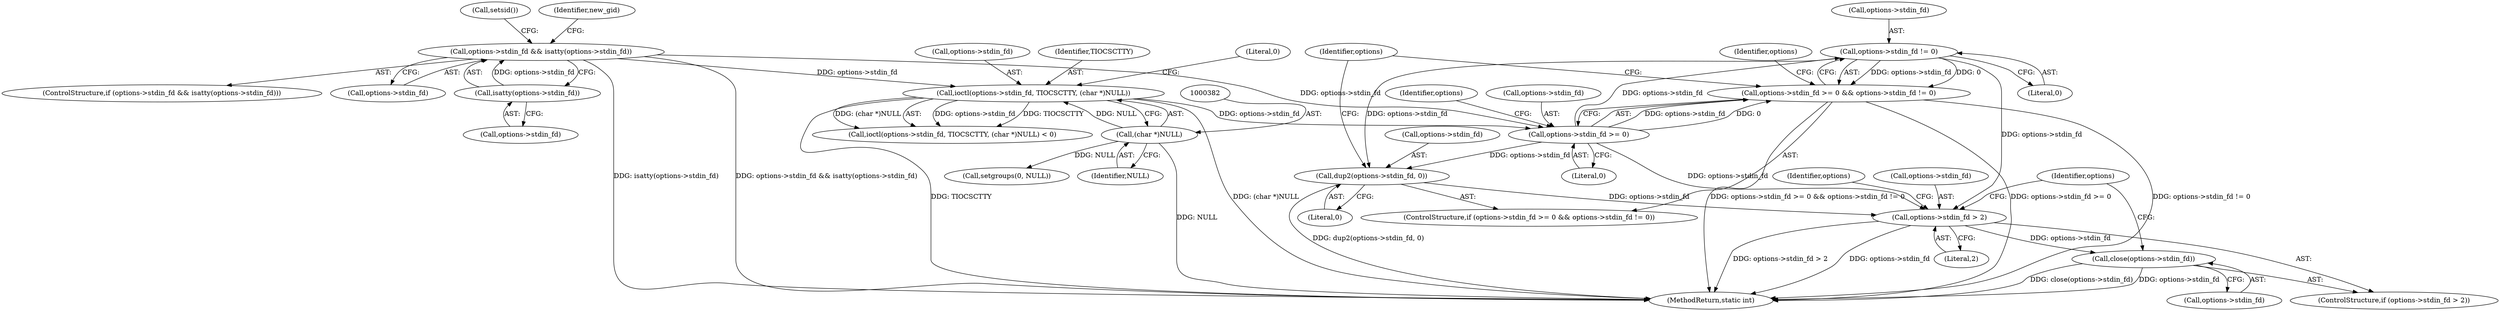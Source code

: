 digraph "0_lxc_81f466d05f2a89cb4f122ef7f593ff3f279b165c@API" {
"1000628" [label="(Call,options->stdin_fd != 0)"];
"1000623" [label="(Call,options->stdin_fd >= 0)"];
"1000376" [label="(Call,ioctl(options->stdin_fd, TIOCSCTTY, (char *)NULL))"];
"1000352" [label="(Call,options->stdin_fd && isatty(options->stdin_fd))"];
"1000356" [label="(Call,isatty(options->stdin_fd))"];
"1000381" [label="(Call,(char *)NULL)"];
"1000622" [label="(Call,options->stdin_fd >= 0 && options->stdin_fd != 0)"];
"1000633" [label="(Call,dup2(options->stdin_fd, 0))"];
"1000673" [label="(Call,options->stdin_fd > 2)"];
"1000678" [label="(Call,close(options->stdin_fd))"];
"1000632" [label="(Literal,0)"];
"1000630" [label="(Identifier,options)"];
"1000380" [label="(Identifier,TIOCSCTTY)"];
"1000677" [label="(Literal,2)"];
"1000633" [label="(Call,dup2(options->stdin_fd, 0))"];
"1000635" [label="(Identifier,options)"];
"1000375" [label="(Call,ioctl(options->stdin_fd, TIOCSCTTY, (char *)NULL) < 0)"];
"1000384" [label="(Literal,0)"];
"1000376" [label="(Call,ioctl(options->stdin_fd, TIOCSCTTY, (char *)NULL))"];
"1000629" [label="(Call,options->stdin_fd)"];
"1000685" [label="(Identifier,options)"];
"1000680" [label="(Identifier,options)"];
"1000377" [label="(Call,options->stdin_fd)"];
"1000634" [label="(Call,options->stdin_fd)"];
"1000627" [label="(Literal,0)"];
"1000744" [label="(MethodReturn,static int)"];
"1000678" [label="(Call,close(options->stdin_fd))"];
"1000679" [label="(Call,options->stdin_fd)"];
"1000351" [label="(ControlStructure,if (options->stdin_fd && isatty(options->stdin_fd)))"];
"1000673" [label="(Call,options->stdin_fd > 2)"];
"1000381" [label="(Call,(char *)NULL)"];
"1000363" [label="(Call,setsid())"];
"1000628" [label="(Call,options->stdin_fd != 0)"];
"1000674" [label="(Call,options->stdin_fd)"];
"1000356" [label="(Call,isatty(options->stdin_fd))"];
"1000353" [label="(Call,options->stdin_fd)"];
"1000622" [label="(Call,options->stdin_fd >= 0 && options->stdin_fd != 0)"];
"1000624" [label="(Call,options->stdin_fd)"];
"1000409" [label="(Call,setgroups(0, NULL))"];
"1000623" [label="(Call,options->stdin_fd >= 0)"];
"1000642" [label="(Identifier,options)"];
"1000352" [label="(Call,options->stdin_fd && isatty(options->stdin_fd))"];
"1000397" [label="(Identifier,new_gid)"];
"1000357" [label="(Call,options->stdin_fd)"];
"1000383" [label="(Identifier,NULL)"];
"1000621" [label="(ControlStructure,if (options->stdin_fd >= 0 && options->stdin_fd != 0))"];
"1000672" [label="(ControlStructure,if (options->stdin_fd > 2))"];
"1000637" [label="(Literal,0)"];
"1000628" -> "1000622"  [label="AST: "];
"1000628" -> "1000632"  [label="CFG: "];
"1000629" -> "1000628"  [label="AST: "];
"1000632" -> "1000628"  [label="AST: "];
"1000622" -> "1000628"  [label="CFG: "];
"1000628" -> "1000622"  [label="DDG: options->stdin_fd"];
"1000628" -> "1000622"  [label="DDG: 0"];
"1000623" -> "1000628"  [label="DDG: options->stdin_fd"];
"1000628" -> "1000633"  [label="DDG: options->stdin_fd"];
"1000628" -> "1000673"  [label="DDG: options->stdin_fd"];
"1000623" -> "1000622"  [label="AST: "];
"1000623" -> "1000627"  [label="CFG: "];
"1000624" -> "1000623"  [label="AST: "];
"1000627" -> "1000623"  [label="AST: "];
"1000630" -> "1000623"  [label="CFG: "];
"1000622" -> "1000623"  [label="CFG: "];
"1000623" -> "1000622"  [label="DDG: options->stdin_fd"];
"1000623" -> "1000622"  [label="DDG: 0"];
"1000376" -> "1000623"  [label="DDG: options->stdin_fd"];
"1000352" -> "1000623"  [label="DDG: options->stdin_fd"];
"1000623" -> "1000633"  [label="DDG: options->stdin_fd"];
"1000623" -> "1000673"  [label="DDG: options->stdin_fd"];
"1000376" -> "1000375"  [label="AST: "];
"1000376" -> "1000381"  [label="CFG: "];
"1000377" -> "1000376"  [label="AST: "];
"1000380" -> "1000376"  [label="AST: "];
"1000381" -> "1000376"  [label="AST: "];
"1000384" -> "1000376"  [label="CFG: "];
"1000376" -> "1000744"  [label="DDG: TIOCSCTTY"];
"1000376" -> "1000744"  [label="DDG: (char *)NULL"];
"1000376" -> "1000375"  [label="DDG: options->stdin_fd"];
"1000376" -> "1000375"  [label="DDG: TIOCSCTTY"];
"1000376" -> "1000375"  [label="DDG: (char *)NULL"];
"1000352" -> "1000376"  [label="DDG: options->stdin_fd"];
"1000381" -> "1000376"  [label="DDG: NULL"];
"1000352" -> "1000351"  [label="AST: "];
"1000352" -> "1000353"  [label="CFG: "];
"1000352" -> "1000356"  [label="CFG: "];
"1000353" -> "1000352"  [label="AST: "];
"1000356" -> "1000352"  [label="AST: "];
"1000363" -> "1000352"  [label="CFG: "];
"1000397" -> "1000352"  [label="CFG: "];
"1000352" -> "1000744"  [label="DDG: isatty(options->stdin_fd)"];
"1000352" -> "1000744"  [label="DDG: options->stdin_fd && isatty(options->stdin_fd)"];
"1000356" -> "1000352"  [label="DDG: options->stdin_fd"];
"1000356" -> "1000357"  [label="CFG: "];
"1000357" -> "1000356"  [label="AST: "];
"1000381" -> "1000383"  [label="CFG: "];
"1000382" -> "1000381"  [label="AST: "];
"1000383" -> "1000381"  [label="AST: "];
"1000381" -> "1000744"  [label="DDG: NULL"];
"1000381" -> "1000409"  [label="DDG: NULL"];
"1000622" -> "1000621"  [label="AST: "];
"1000635" -> "1000622"  [label="CFG: "];
"1000642" -> "1000622"  [label="CFG: "];
"1000622" -> "1000744"  [label="DDG: options->stdin_fd >= 0 && options->stdin_fd != 0"];
"1000622" -> "1000744"  [label="DDG: options->stdin_fd >= 0"];
"1000622" -> "1000744"  [label="DDG: options->stdin_fd != 0"];
"1000633" -> "1000621"  [label="AST: "];
"1000633" -> "1000637"  [label="CFG: "];
"1000634" -> "1000633"  [label="AST: "];
"1000637" -> "1000633"  [label="AST: "];
"1000642" -> "1000633"  [label="CFG: "];
"1000633" -> "1000744"  [label="DDG: dup2(options->stdin_fd, 0)"];
"1000633" -> "1000673"  [label="DDG: options->stdin_fd"];
"1000673" -> "1000672"  [label="AST: "];
"1000673" -> "1000677"  [label="CFG: "];
"1000674" -> "1000673"  [label="AST: "];
"1000677" -> "1000673"  [label="AST: "];
"1000680" -> "1000673"  [label="CFG: "];
"1000685" -> "1000673"  [label="CFG: "];
"1000673" -> "1000744"  [label="DDG: options->stdin_fd"];
"1000673" -> "1000744"  [label="DDG: options->stdin_fd > 2"];
"1000673" -> "1000678"  [label="DDG: options->stdin_fd"];
"1000678" -> "1000672"  [label="AST: "];
"1000678" -> "1000679"  [label="CFG: "];
"1000679" -> "1000678"  [label="AST: "];
"1000685" -> "1000678"  [label="CFG: "];
"1000678" -> "1000744"  [label="DDG: close(options->stdin_fd)"];
"1000678" -> "1000744"  [label="DDG: options->stdin_fd"];
}
